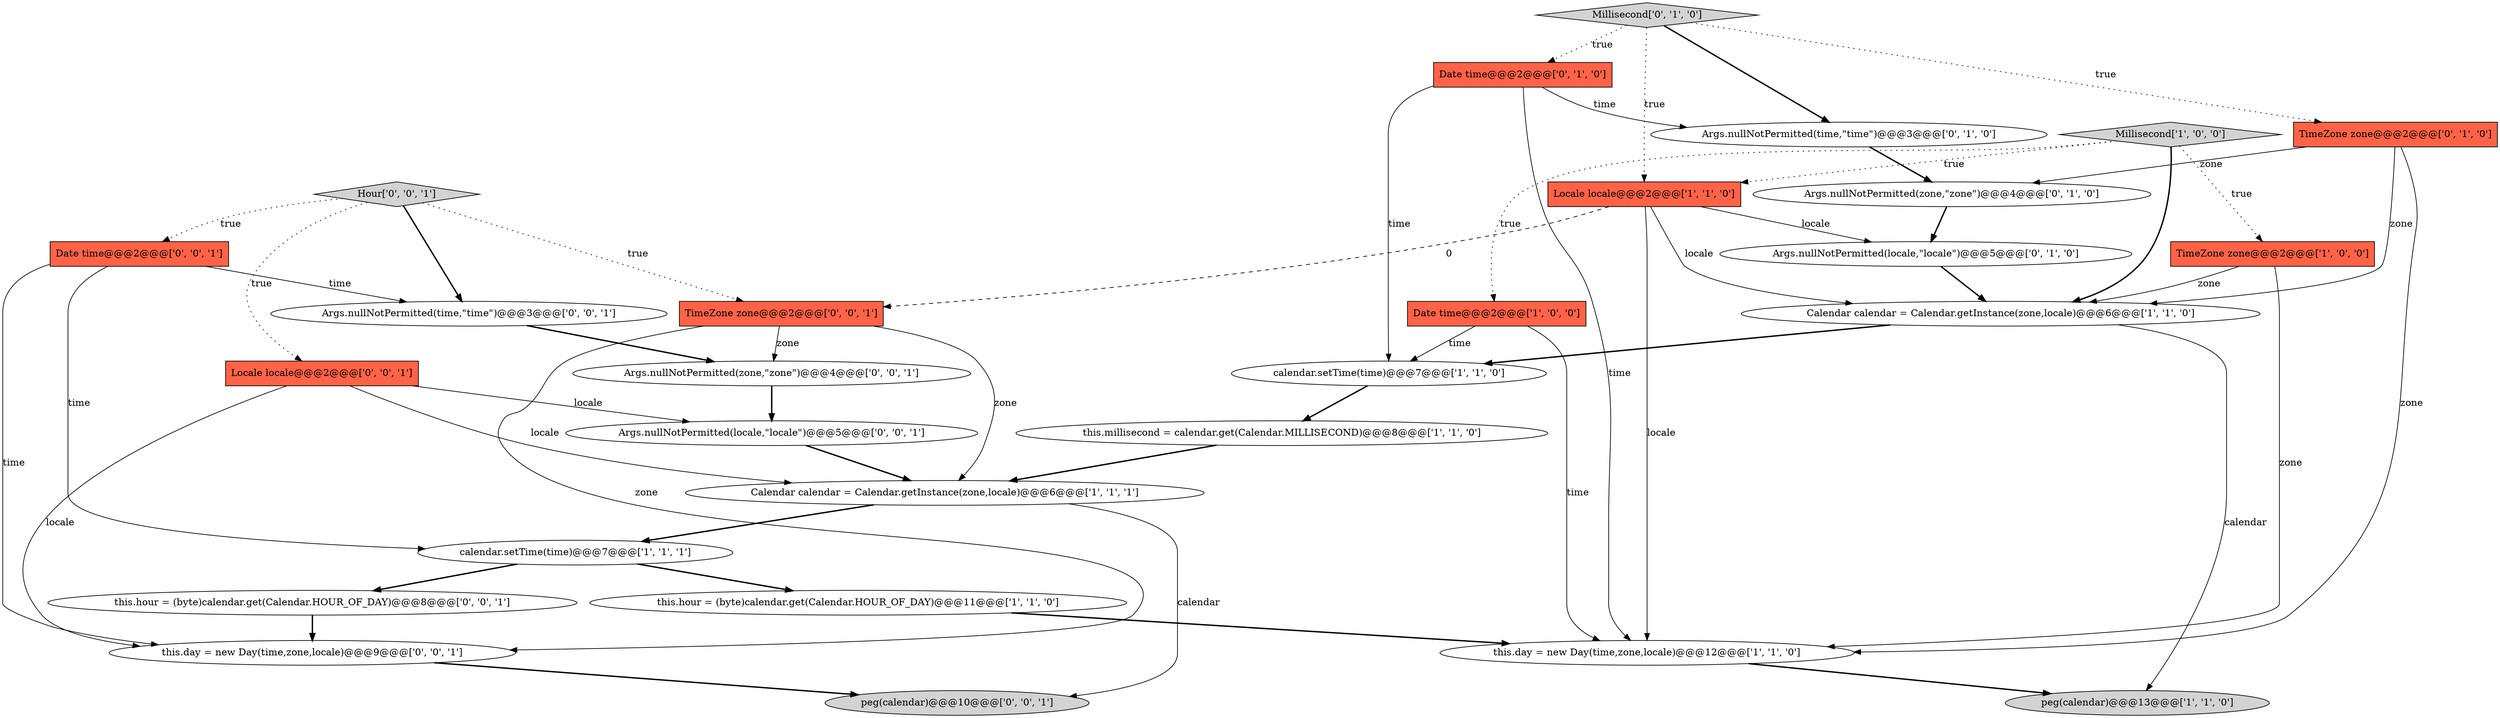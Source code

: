 digraph {
21 [style = filled, label = "Args.nullNotPermitted(time,\"time\")@@@3@@@['0', '0', '1']", fillcolor = white, shape = ellipse image = "AAA0AAABBB3BBB"];
4 [style = filled, label = "peg(calendar)@@@13@@@['1', '1', '0']", fillcolor = lightgray, shape = ellipse image = "AAA0AAABBB1BBB"];
11 [style = filled, label = "this.day = new Day(time,zone,locale)@@@12@@@['1', '1', '0']", fillcolor = white, shape = ellipse image = "AAA0AAABBB1BBB"];
23 [style = filled, label = "this.day = new Day(time,zone,locale)@@@9@@@['0', '0', '1']", fillcolor = white, shape = ellipse image = "AAA0AAABBB3BBB"];
16 [style = filled, label = "Args.nullNotPermitted(locale,\"locale\")@@@5@@@['0', '1', '0']", fillcolor = white, shape = ellipse image = "AAA1AAABBB2BBB"];
25 [style = filled, label = "this.hour = (byte)calendar.get(Calendar.HOUR_OF_DAY)@@@8@@@['0', '0', '1']", fillcolor = white, shape = ellipse image = "AAA0AAABBB3BBB"];
7 [style = filled, label = "calendar.setTime(time)@@@7@@@['1', '1', '0']", fillcolor = white, shape = ellipse image = "AAA0AAABBB1BBB"];
12 [style = filled, label = "Args.nullNotPermitted(time,\"time\")@@@3@@@['0', '1', '0']", fillcolor = white, shape = ellipse image = "AAA1AAABBB2BBB"];
13 [style = filled, label = "Millisecond['0', '1', '0']", fillcolor = lightgray, shape = diamond image = "AAA0AAABBB2BBB"];
22 [style = filled, label = "Locale locale@@@2@@@['0', '0', '1']", fillcolor = tomato, shape = box image = "AAA0AAABBB3BBB"];
6 [style = filled, label = "TimeZone zone@@@2@@@['1', '0', '0']", fillcolor = tomato, shape = box image = "AAA0AAABBB1BBB"];
1 [style = filled, label = "Calendar calendar = Calendar.getInstance(zone,locale)@@@6@@@['1', '1', '1']", fillcolor = white, shape = ellipse image = "AAA0AAABBB1BBB"];
14 [style = filled, label = "TimeZone zone@@@2@@@['0', '1', '0']", fillcolor = tomato, shape = box image = "AAA0AAABBB2BBB"];
8 [style = filled, label = "calendar.setTime(time)@@@7@@@['1', '1', '1']", fillcolor = white, shape = ellipse image = "AAA0AAABBB1BBB"];
3 [style = filled, label = "Calendar calendar = Calendar.getInstance(zone,locale)@@@6@@@['1', '1', '0']", fillcolor = white, shape = ellipse image = "AAA0AAABBB1BBB"];
0 [style = filled, label = "Date time@@@2@@@['1', '0', '0']", fillcolor = tomato, shape = box image = "AAA0AAABBB1BBB"];
15 [style = filled, label = "Date time@@@2@@@['0', '1', '0']", fillcolor = tomato, shape = box image = "AAA0AAABBB2BBB"];
17 [style = filled, label = "Args.nullNotPermitted(zone,\"zone\")@@@4@@@['0', '1', '0']", fillcolor = white, shape = ellipse image = "AAA1AAABBB2BBB"];
9 [style = filled, label = "Millisecond['1', '0', '0']", fillcolor = lightgray, shape = diamond image = "AAA0AAABBB1BBB"];
20 [style = filled, label = "peg(calendar)@@@10@@@['0', '0', '1']", fillcolor = lightgray, shape = ellipse image = "AAA0AAABBB3BBB"];
2 [style = filled, label = "this.hour = (byte)calendar.get(Calendar.HOUR_OF_DAY)@@@11@@@['1', '1', '0']", fillcolor = white, shape = ellipse image = "AAA0AAABBB1BBB"];
26 [style = filled, label = "Args.nullNotPermitted(zone,\"zone\")@@@4@@@['0', '0', '1']", fillcolor = white, shape = ellipse image = "AAA0AAABBB3BBB"];
19 [style = filled, label = "Date time@@@2@@@['0', '0', '1']", fillcolor = tomato, shape = box image = "AAA0AAABBB3BBB"];
24 [style = filled, label = "Args.nullNotPermitted(locale,\"locale\")@@@5@@@['0', '0', '1']", fillcolor = white, shape = ellipse image = "AAA0AAABBB3BBB"];
10 [style = filled, label = "Locale locale@@@2@@@['1', '1', '0']", fillcolor = tomato, shape = box image = "AAA0AAABBB1BBB"];
18 [style = filled, label = "Hour['0', '0', '1']", fillcolor = lightgray, shape = diamond image = "AAA0AAABBB3BBB"];
27 [style = filled, label = "TimeZone zone@@@2@@@['0', '0', '1']", fillcolor = tomato, shape = box image = "AAA0AAABBB3BBB"];
5 [style = filled, label = "this.millisecond = calendar.get(Calendar.MILLISECOND)@@@8@@@['1', '1', '0']", fillcolor = white, shape = ellipse image = "AAA0AAABBB1BBB"];
15->7 [style = solid, label="time"];
25->23 [style = bold, label=""];
3->4 [style = solid, label="calendar"];
26->24 [style = bold, label=""];
11->4 [style = bold, label=""];
22->23 [style = solid, label="locale"];
15->11 [style = solid, label="time"];
9->0 [style = dotted, label="true"];
2->11 [style = bold, label=""];
5->1 [style = bold, label=""];
1->8 [style = bold, label=""];
9->3 [style = bold, label=""];
13->10 [style = dotted, label="true"];
14->11 [style = solid, label="zone"];
0->7 [style = solid, label="time"];
27->23 [style = solid, label="zone"];
6->11 [style = solid, label="zone"];
14->17 [style = solid, label="zone"];
3->7 [style = bold, label=""];
9->6 [style = dotted, label="true"];
9->10 [style = dotted, label="true"];
19->21 [style = solid, label="time"];
24->1 [style = bold, label=""];
0->11 [style = solid, label="time"];
13->12 [style = bold, label=""];
8->2 [style = bold, label=""];
12->17 [style = bold, label=""];
10->16 [style = solid, label="locale"];
18->27 [style = dotted, label="true"];
19->8 [style = solid, label="time"];
22->1 [style = solid, label="locale"];
10->11 [style = solid, label="locale"];
15->12 [style = solid, label="time"];
16->3 [style = bold, label=""];
19->23 [style = solid, label="time"];
21->26 [style = bold, label=""];
8->25 [style = bold, label=""];
23->20 [style = bold, label=""];
6->3 [style = solid, label="zone"];
10->27 [style = dashed, label="0"];
18->19 [style = dotted, label="true"];
18->21 [style = bold, label=""];
7->5 [style = bold, label=""];
13->15 [style = dotted, label="true"];
22->24 [style = solid, label="locale"];
27->1 [style = solid, label="zone"];
17->16 [style = bold, label=""];
13->14 [style = dotted, label="true"];
18->22 [style = dotted, label="true"];
27->26 [style = solid, label="zone"];
1->20 [style = solid, label="calendar"];
14->3 [style = solid, label="zone"];
10->3 [style = solid, label="locale"];
}
